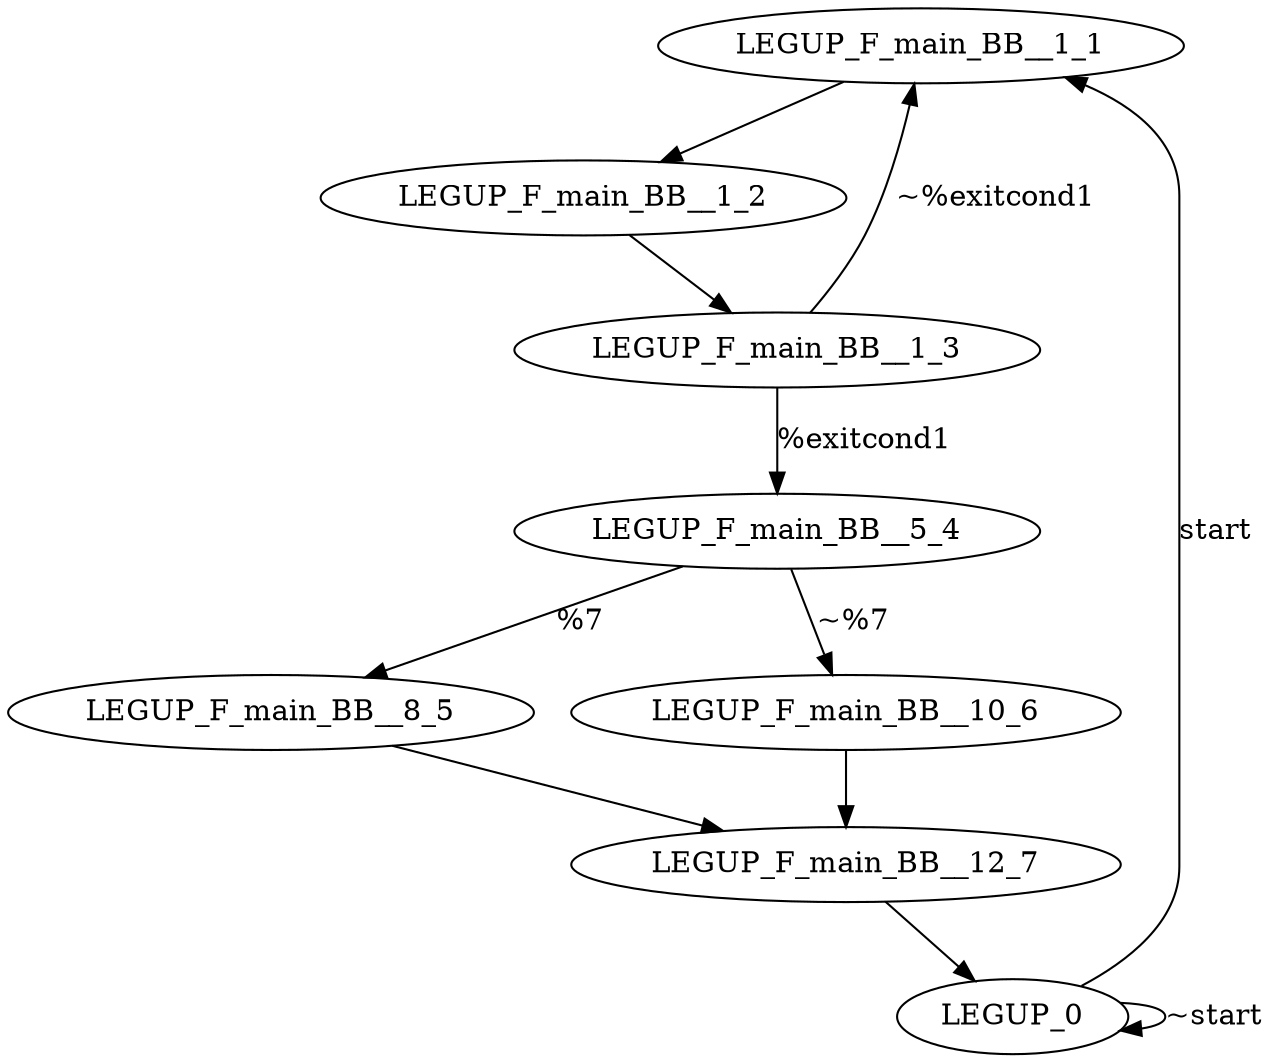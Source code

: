 digraph {
Node0x39a8c50[label="LEGUP_F_main_BB__1_1"];
Node0x39c9f30[label="LEGUP_0"];
Node0x39c9f30 -> Node0x39a8c50[label="start"];
Node0x39c9f30 -> Node0x39c9f30[label="~start"];
Node0x39a93e0[label="LEGUP_F_main_BB__1_2"];
Node0x39a8c50 -> Node0x39a93e0;
Node0x39c8e50[label="LEGUP_F_main_BB__1_3"];
Node0x39a93e0 -> Node0x39c8e50;
Node0x39a8d60[label="LEGUP_F_main_BB__5_4"];
Node0x39c8e50 -> Node0x39a8d60[label="%exitcond1"];
Node0x39c8e50 -> Node0x39a8c50[label="~%exitcond1"];
Node0x39a8ee0[label="LEGUP_F_main_BB__8_5"];
Node0x39a8d60 -> Node0x39a8ee0[label="%7"];
Node0x39a9060[label="LEGUP_F_main_BB__10_6"];
Node0x39a8d60 -> Node0x39a9060[label="~%7"];
Node0x39a91e0[label="LEGUP_F_main_BB__12_7"];
Node0x39a8ee0 -> Node0x39a91e0;
Node0x39a9060 -> Node0x39a91e0;
Node0x39a91e0 -> Node0x39c9f30;
}
